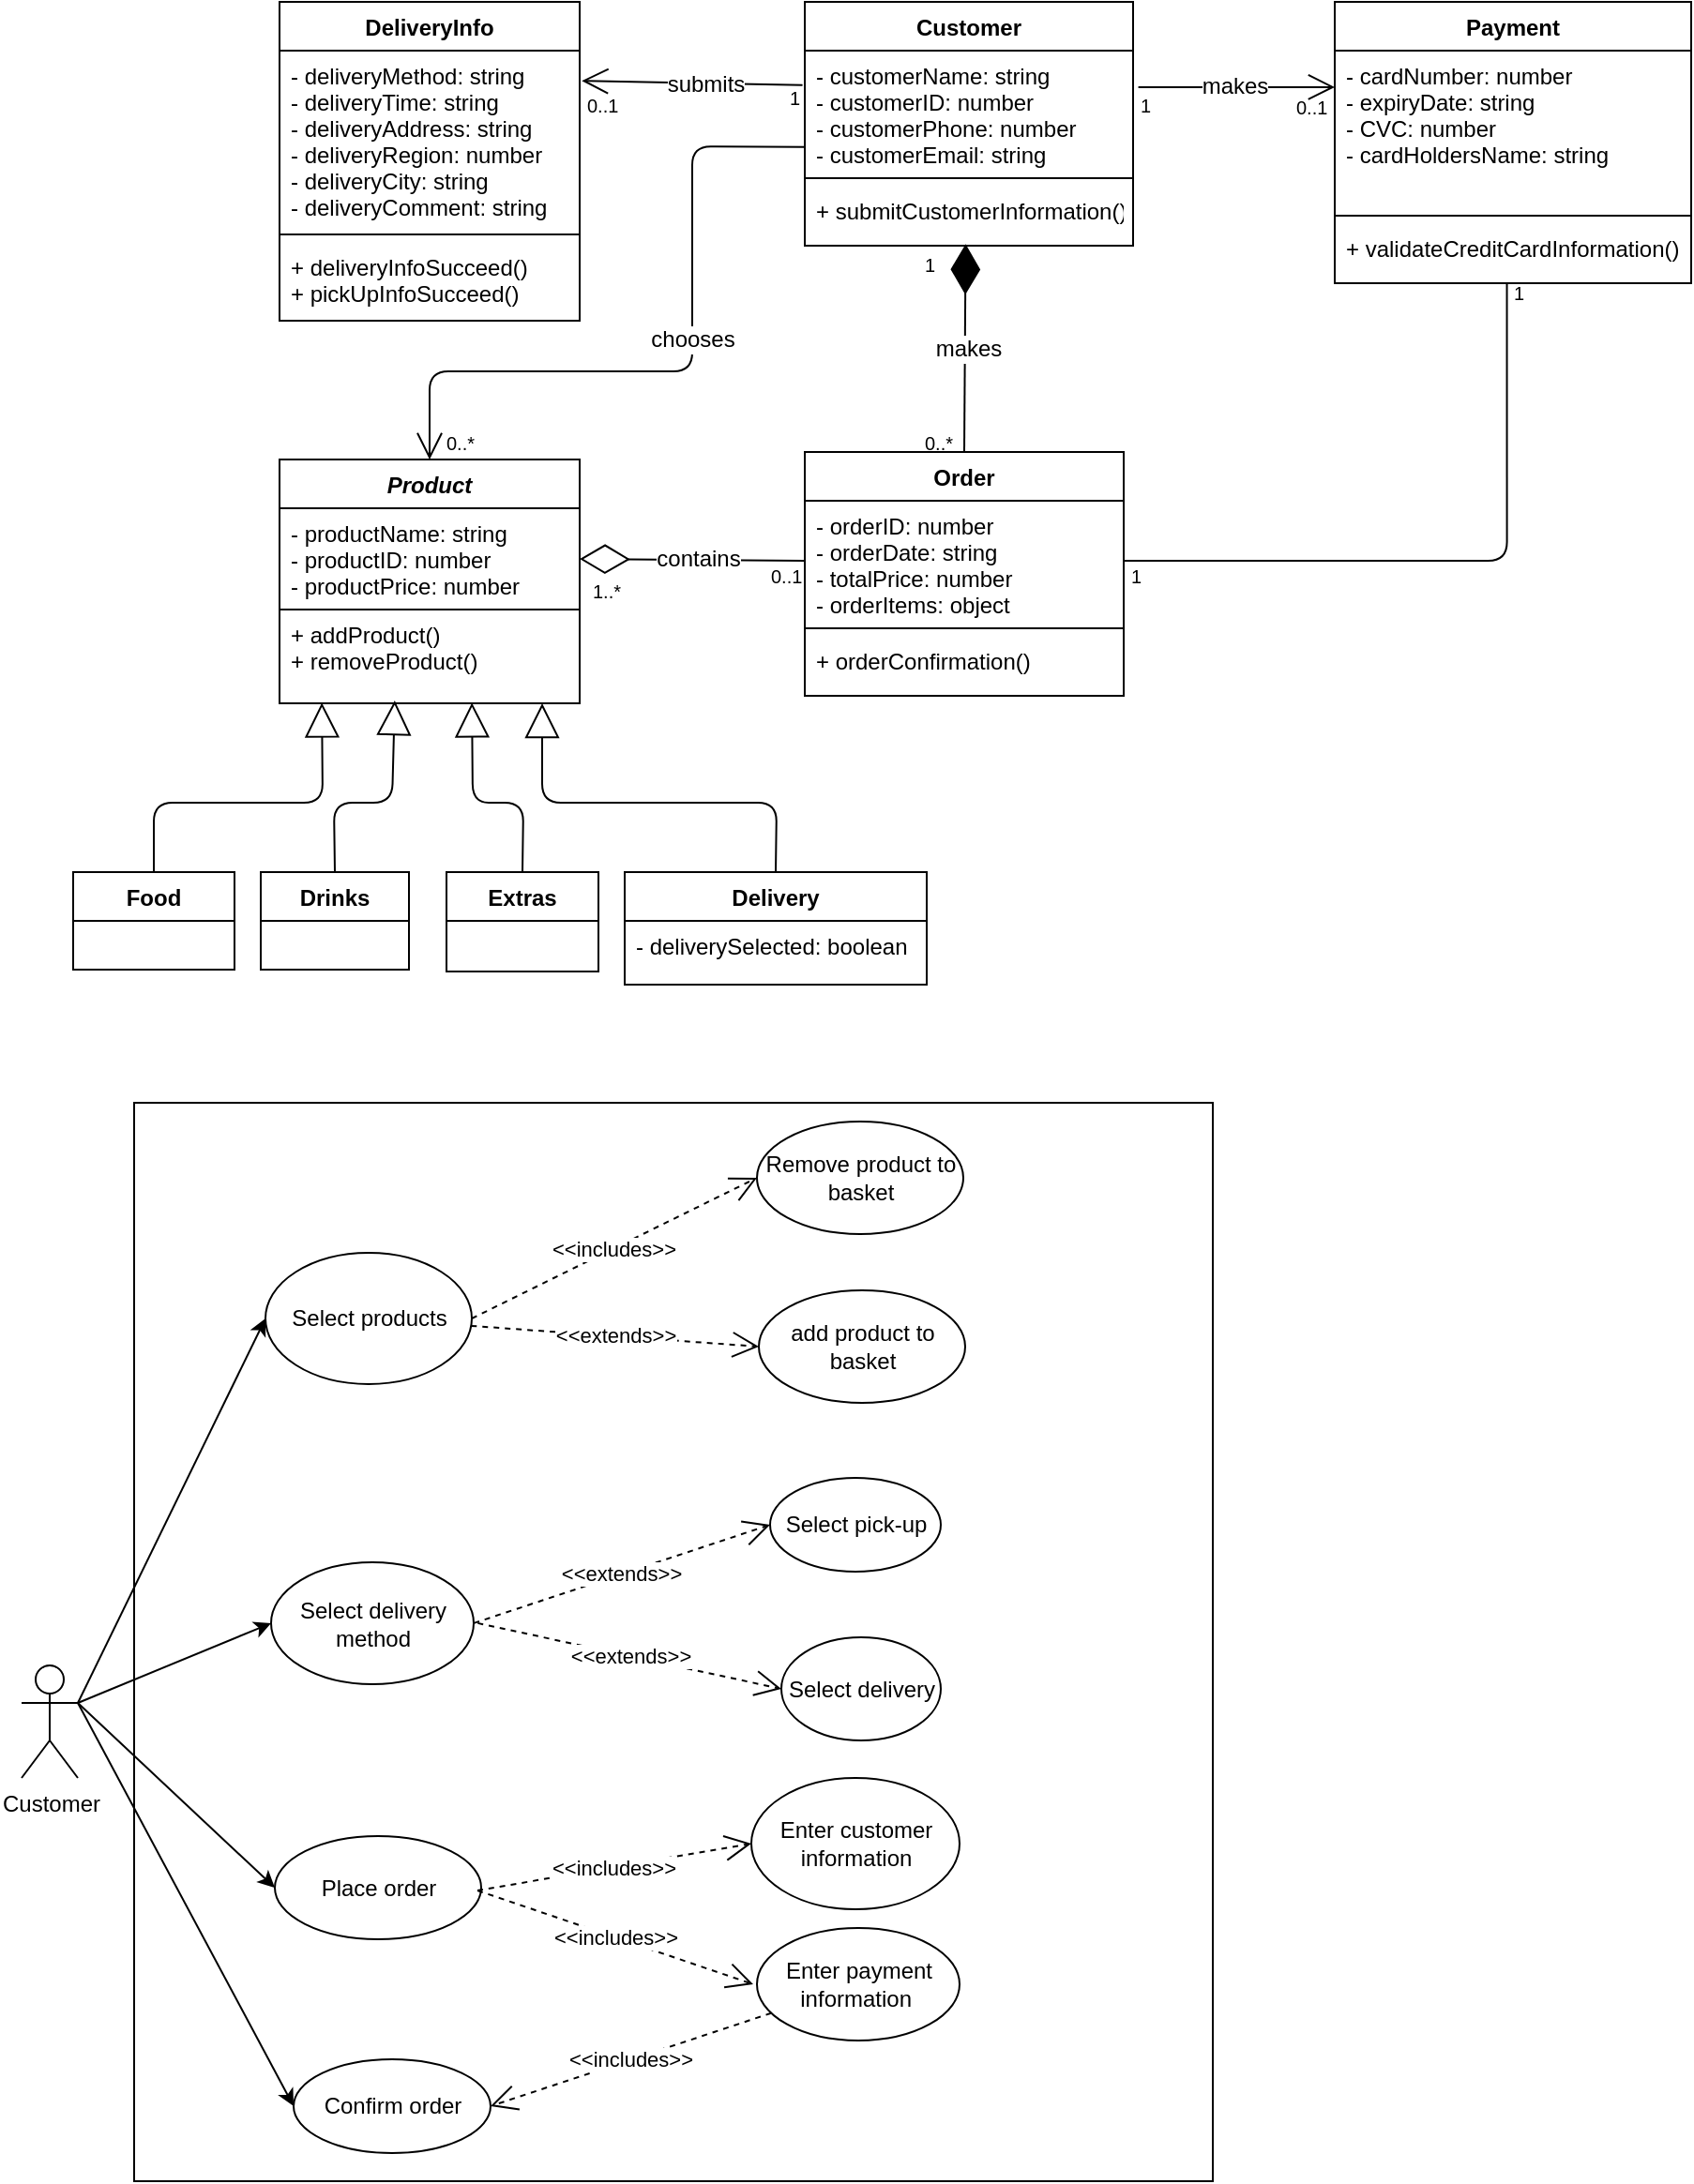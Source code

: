 <mxfile version="12.3.3" type="github" pages="1">
  <diagram id="oubRnEXqWQR2wV0JlbcT" name="Page-1">
    <mxGraphModel dx="2968" dy="962" grid="1" gridSize="10" guides="1" tooltips="1" connect="1" arrows="1" fold="1" page="1" pageScale="1" pageWidth="1169" pageHeight="827" math="0" shadow="0">
      <root>
        <mxCell id="0"/>
        <mxCell id="1" parent="0"/>
        <mxCell id="WKTzoyoX9BQ7uApisoEN-5" value="Product" style="swimlane;fontStyle=3;align=center;verticalAlign=top;childLayout=stackLayout;horizontal=1;startSize=26;horizontalStack=0;resizeParent=1;resizeParentMax=0;resizeLast=0;collapsible=1;marginBottom=0;" parent="1" vertex="1">
          <mxGeometry x="80" y="257" width="160" height="130" as="geometry"/>
        </mxCell>
        <mxCell id="WKTzoyoX9BQ7uApisoEN-8" value="- productName: string &#xa;- productID: number&#xa;- productPrice: number&#xa;" style="text;strokeColor=#000000;fillColor=none;align=left;verticalAlign=top;spacingLeft=4;spacingRight=4;overflow=hidden;rotatable=0;points=[[0,0.5],[1,0.5]];portConstraint=eastwest;" parent="WKTzoyoX9BQ7uApisoEN-5" vertex="1">
          <mxGeometry y="26" width="160" height="54" as="geometry"/>
        </mxCell>
        <mxCell id="WKTzoyoX9BQ7uApisoEN-6" value="+ addProduct()&#xa;+ removeProduct()" style="text;strokeColor=none;fillColor=none;align=left;verticalAlign=top;spacingLeft=4;spacingRight=4;overflow=hidden;rotatable=0;points=[[0,0.5],[1,0.5]];portConstraint=eastwest;" parent="WKTzoyoX9BQ7uApisoEN-5" vertex="1">
          <mxGeometry y="80" width="160" height="50" as="geometry"/>
        </mxCell>
        <mxCell id="WKTzoyoX9BQ7uApisoEN-42" value="Payment" style="swimlane;fontStyle=1;align=center;verticalAlign=top;childLayout=stackLayout;horizontal=1;startSize=26;horizontalStack=0;resizeParent=1;resizeParentMax=0;resizeLast=0;collapsible=1;marginBottom=0;strokeColor=#000000;" parent="1" vertex="1">
          <mxGeometry x="642.5" y="13" width="190" height="150" as="geometry"/>
        </mxCell>
        <mxCell id="_BRZ3xjwzUAnINmf3H9k-23" value="- cardNumber: number&#xa;- expiryDate: string&#xa;- CVC: number&#xa;- cardHoldersName: string" style="text;strokeColor=none;fillColor=none;align=left;verticalAlign=top;spacingLeft=4;spacingRight=4;overflow=hidden;rotatable=0;points=[[0,0.5],[1,0.5]];portConstraint=eastwest;" parent="WKTzoyoX9BQ7uApisoEN-42" vertex="1">
          <mxGeometry y="26" width="190" height="84" as="geometry"/>
        </mxCell>
        <mxCell id="WKTzoyoX9BQ7uApisoEN-44" value="" style="line;strokeWidth=1;fillColor=none;align=left;verticalAlign=middle;spacingTop=-1;spacingLeft=3;spacingRight=3;rotatable=0;labelPosition=right;points=[];portConstraint=eastwest;" parent="WKTzoyoX9BQ7uApisoEN-42" vertex="1">
          <mxGeometry y="110" width="190" height="8" as="geometry"/>
        </mxCell>
        <mxCell id="WKTzoyoX9BQ7uApisoEN-45" value="+ validateCreditCardInformation()" style="text;strokeColor=none;fillColor=none;align=left;verticalAlign=top;spacingLeft=4;spacingRight=4;overflow=hidden;rotatable=0;points=[[0,0.5],[1,0.5]];portConstraint=eastwest;" parent="WKTzoyoX9BQ7uApisoEN-42" vertex="1">
          <mxGeometry y="118" width="190" height="32" as="geometry"/>
        </mxCell>
        <mxCell id="_W1IMvBsjATDuYvXSzq6-1" value="Drinks" style="swimlane;fontStyle=1;align=center;verticalAlign=top;childLayout=stackLayout;horizontal=1;startSize=26;horizontalStack=0;resizeParent=1;resizeParentMax=0;resizeLast=0;collapsible=1;marginBottom=0;" parent="1" vertex="1">
          <mxGeometry x="70" y="477" width="79" height="52" as="geometry"/>
        </mxCell>
        <mxCell id="_W1IMvBsjATDuYvXSzq6-14" value="Extras" style="swimlane;fontStyle=1;align=center;verticalAlign=top;childLayout=stackLayout;horizontal=1;startSize=26;horizontalStack=0;resizeParent=1;resizeParentMax=0;resizeLast=0;collapsible=1;marginBottom=0;" parent="1" vertex="1">
          <mxGeometry x="169" y="477" width="81" height="53" as="geometry"/>
        </mxCell>
        <mxCell id="_W1IMvBsjATDuYvXSzq6-18" value="Delivery" style="swimlane;fontStyle=1;align=center;verticalAlign=top;childLayout=stackLayout;horizontal=1;startSize=26;horizontalStack=0;resizeParent=1;resizeParentMax=0;resizeLast=0;collapsible=1;marginBottom=0;" parent="1" vertex="1">
          <mxGeometry x="264" y="477" width="161" height="60" as="geometry"/>
        </mxCell>
        <mxCell id="_W1IMvBsjATDuYvXSzq6-19" value="- deliverySelected: boolean" style="text;strokeColor=none;fillColor=none;align=left;verticalAlign=top;spacingLeft=4;spacingRight=4;overflow=hidden;rotatable=0;points=[[0,0.5],[1,0.5]];portConstraint=eastwest;" parent="_W1IMvBsjATDuYvXSzq6-18" vertex="1">
          <mxGeometry y="26" width="161" height="34" as="geometry"/>
        </mxCell>
        <mxCell id="_W1IMvBsjATDuYvXSzq6-79" value="Food" style="swimlane;fontStyle=1;childLayout=stackLayout;horizontal=1;startSize=26;fillColor=none;horizontalStack=0;resizeParent=1;resizeParentMax=0;resizeLast=0;collapsible=1;marginBottom=0;" parent="1" vertex="1">
          <mxGeometry x="-30" y="477" width="86" height="52" as="geometry"/>
        </mxCell>
        <mxCell id="QPRbfnBizexgPWACVOTy-3" value="Order" style="swimlane;fontStyle=1;align=center;verticalAlign=top;childLayout=stackLayout;horizontal=1;startSize=26;horizontalStack=0;resizeParent=1;resizeParentMax=0;resizeLast=0;collapsible=1;marginBottom=0;strokeColor=#000000;" parent="1" vertex="1">
          <mxGeometry x="360" y="253" width="170" height="130" as="geometry"/>
        </mxCell>
        <mxCell id="QPRbfnBizexgPWACVOTy-4" value="- orderID: number&#xa;- orderDate: string&#xa;- totalPrice: number&#xa;- orderItems: object&#xa;" style="text;strokeColor=none;fillColor=none;align=left;verticalAlign=top;spacingLeft=4;spacingRight=4;overflow=hidden;rotatable=0;points=[[0,0.5],[1,0.5]];portConstraint=eastwest;" parent="QPRbfnBizexgPWACVOTy-3" vertex="1">
          <mxGeometry y="26" width="170" height="64" as="geometry"/>
        </mxCell>
        <mxCell id="QPRbfnBizexgPWACVOTy-5" value="" style="line;strokeWidth=1;fillColor=none;align=left;verticalAlign=middle;spacingTop=-1;spacingLeft=3;spacingRight=3;rotatable=0;labelPosition=right;points=[];portConstraint=eastwest;" parent="QPRbfnBizexgPWACVOTy-3" vertex="1">
          <mxGeometry y="90" width="170" height="8" as="geometry"/>
        </mxCell>
        <mxCell id="xmECwiJ6nLNRNmJV3aC9-6" value="+ orderConfirmation()" style="text;strokeColor=none;fillColor=none;align=left;verticalAlign=top;spacingLeft=4;spacingRight=4;overflow=hidden;rotatable=0;points=[[0,0.5],[1,0.5]];portConstraint=eastwest;" parent="QPRbfnBizexgPWACVOTy-3" vertex="1">
          <mxGeometry y="98" width="170" height="32" as="geometry"/>
        </mxCell>
        <mxCell id="BTT1Wvnna2sYC3ly7T8T-26" value="" style="endArrow=block;endSize=16;endFill=0;html=1;exitX=0.5;exitY=0;exitDx=0;exitDy=0;entryX=0.141;entryY=0.994;entryDx=0;entryDy=0;entryPerimeter=0;" parent="1" source="_W1IMvBsjATDuYvXSzq6-79" target="WKTzoyoX9BQ7uApisoEN-6" edge="1">
          <mxGeometry width="160" relative="1" as="geometry">
            <mxPoint x="-156" y="431.5" as="sourcePoint"/>
            <mxPoint x="4" y="431.5" as="targetPoint"/>
            <Array as="points">
              <mxPoint x="13" y="440"/>
              <mxPoint x="103" y="440"/>
            </Array>
          </mxGeometry>
        </mxCell>
        <mxCell id="BTT1Wvnna2sYC3ly7T8T-28" value="" style="endArrow=block;endSize=16;endFill=0;html=1;entryX=0.384;entryY=0.971;entryDx=0;entryDy=0;entryPerimeter=0;exitX=0.5;exitY=0;exitDx=0;exitDy=0;" parent="1" source="_W1IMvBsjATDuYvXSzq6-1" target="WKTzoyoX9BQ7uApisoEN-6" edge="1">
          <mxGeometry width="160" relative="1" as="geometry">
            <mxPoint x="79" y="528.5" as="sourcePoint"/>
            <mxPoint x="249" y="528.5" as="targetPoint"/>
            <Array as="points">
              <mxPoint x="109" y="440"/>
              <mxPoint x="140" y="440"/>
            </Array>
          </mxGeometry>
        </mxCell>
        <mxCell id="BTT1Wvnna2sYC3ly7T8T-29" style="edgeStyle=none;rounded=0;orthogonalLoop=1;jettySize=auto;html=1;entryX=0.5;entryY=0;entryDx=0;entryDy=0;" parent="1" source="_W1IMvBsjATDuYvXSzq6-1" target="_W1IMvBsjATDuYvXSzq6-1" edge="1">
          <mxGeometry relative="1" as="geometry"/>
        </mxCell>
        <mxCell id="BTT1Wvnna2sYC3ly7T8T-31" value="" style="endArrow=block;endSize=16;endFill=0;html=1;exitX=0.5;exitY=0;exitDx=0;exitDy=0;" parent="1" source="_W1IMvBsjATDuYvXSzq6-18" edge="1">
          <mxGeometry width="160" relative="1" as="geometry">
            <mxPoint x="349" y="441.5" as="sourcePoint"/>
            <mxPoint x="220" y="387" as="targetPoint"/>
            <Array as="points">
              <mxPoint x="345" y="440"/>
              <mxPoint x="220" y="440"/>
            </Array>
          </mxGeometry>
        </mxCell>
        <mxCell id="BTT1Wvnna2sYC3ly7T8T-35" value="&lt;font style=&quot;font-size: 10px&quot;&gt;1&lt;/font&gt;" style="text;html=1;resizable=0;points=[];autosize=1;align=left;verticalAlign=top;spacingTop=-4;" parent="1" vertex="1">
          <mxGeometry x="537" y="58" width="20" height="10" as="geometry"/>
        </mxCell>
        <mxCell id="BTT1Wvnna2sYC3ly7T8T-37" value="" style="endArrow=none;html=1;edgeStyle=orthogonalEdgeStyle;exitX=0.483;exitY=1;exitDx=0;exitDy=0;exitPerimeter=0;entryX=1;entryY=0.5;entryDx=0;entryDy=0;" parent="1" source="WKTzoyoX9BQ7uApisoEN-45" target="QPRbfnBizexgPWACVOTy-4" edge="1">
          <mxGeometry relative="1" as="geometry">
            <mxPoint x="883" y="230" as="sourcePoint"/>
            <mxPoint x="570" y="290" as="targetPoint"/>
          </mxGeometry>
        </mxCell>
        <mxCell id="BTT1Wvnna2sYC3ly7T8T-38" value="&lt;br&gt;" style="resizable=0;html=1;align=left;verticalAlign=bottom;labelBackgroundColor=#ffffff;fontSize=10;" parent="BTT1Wvnna2sYC3ly7T8T-37" connectable="0" vertex="1">
          <mxGeometry x="-1" relative="1" as="geometry"/>
        </mxCell>
        <mxCell id="BTT1Wvnna2sYC3ly7T8T-39" value="" style="resizable=0;html=1;align=right;verticalAlign=bottom;labelBackgroundColor=#ffffff;fontSize=10;" parent="BTT1Wvnna2sYC3ly7T8T-37" connectable="0" vertex="1">
          <mxGeometry x="1" relative="1" as="geometry"/>
        </mxCell>
        <mxCell id="BTT1Wvnna2sYC3ly7T8T-40" value="&lt;font style=&quot;font-size: 10px&quot;&gt;1&lt;/font&gt;" style="text;html=1;resizable=0;points=[];autosize=1;align=left;verticalAlign=top;spacingTop=-4;" parent="1" vertex="1">
          <mxGeometry x="735.5" y="158" width="20" height="10" as="geometry"/>
        </mxCell>
        <mxCell id="BTT1Wvnna2sYC3ly7T8T-48" value="" style="endArrow=diamondThin;endFill=1;endSize=24;html=1;exitX=0.5;exitY=0;exitDx=0;exitDy=0;entryX=0.49;entryY=0.974;entryDx=0;entryDy=0;entryPerimeter=0;" parent="1" source="QPRbfnBizexgPWACVOTy-3" target="84nDKl_AJqCo-xtaJHAv-20" edge="1">
          <mxGeometry width="160" relative="1" as="geometry">
            <mxPoint x="871" y="355" as="sourcePoint"/>
            <mxPoint x="445" y="150" as="targetPoint"/>
          </mxGeometry>
        </mxCell>
        <mxCell id="_BRZ3xjwzUAnINmf3H9k-16" value="makes" style="text;html=1;resizable=0;points=[];align=center;verticalAlign=middle;labelBackgroundColor=#ffffff;" parent="BTT1Wvnna2sYC3ly7T8T-48" vertex="1" connectable="0">
          <mxGeometry x="0.854" y="2" relative="1" as="geometry">
            <mxPoint x="3" y="47.5" as="offset"/>
          </mxGeometry>
        </mxCell>
        <mxCell id="84nDKl_AJqCo-xtaJHAv-17" value="Customer" style="swimlane;fontStyle=1;align=center;verticalAlign=top;childLayout=stackLayout;horizontal=1;startSize=26;horizontalStack=0;resizeParent=1;resizeParentMax=0;resizeLast=0;collapsible=1;marginBottom=0;" parent="1" vertex="1">
          <mxGeometry x="360" y="13" width="175" height="130" as="geometry"/>
        </mxCell>
        <mxCell id="84nDKl_AJqCo-xtaJHAv-18" value="- customerName: string&#xa;- customerID: number&#xa;- customerPhone: number&#xa;- customerEmail: string" style="text;strokeColor=none;fillColor=none;align=left;verticalAlign=top;spacingLeft=4;spacingRight=4;overflow=hidden;rotatable=0;points=[[0,0.5],[1,0.5]];portConstraint=eastwest;" parent="84nDKl_AJqCo-xtaJHAv-17" vertex="1">
          <mxGeometry y="26" width="175" height="64" as="geometry"/>
        </mxCell>
        <mxCell id="84nDKl_AJqCo-xtaJHAv-19" value="" style="line;strokeWidth=1;fillColor=none;align=left;verticalAlign=middle;spacingTop=-1;spacingLeft=3;spacingRight=3;rotatable=0;labelPosition=right;points=[];portConstraint=eastwest;" parent="84nDKl_AJqCo-xtaJHAv-17" vertex="1">
          <mxGeometry y="90" width="175" height="8" as="geometry"/>
        </mxCell>
        <mxCell id="84nDKl_AJqCo-xtaJHAv-20" value="+ submitCustomerInformation()&#xa;" style="text;strokeColor=none;fillColor=none;align=left;verticalAlign=top;spacingLeft=4;spacingRight=4;overflow=hidden;rotatable=0;points=[[0,0.5],[1,0.5]];portConstraint=eastwest;" parent="84nDKl_AJqCo-xtaJHAv-17" vertex="1">
          <mxGeometry y="98" width="175" height="32" as="geometry"/>
        </mxCell>
        <mxCell id="_BRZ3xjwzUAnINmf3H9k-15" value="&lt;font style=&quot;font-size: 10px&quot;&gt;1&lt;/font&gt;" style="text;html=1;resizable=0;points=[];autosize=1;align=left;verticalAlign=top;spacingTop=-4;" parent="1" vertex="1">
          <mxGeometry x="532" y="309" width="20" height="10" as="geometry"/>
        </mxCell>
        <mxCell id="_BRZ3xjwzUAnINmf3H9k-17" value="&lt;font style=&quot;font-size: 10px&quot;&gt;1&lt;/font&gt;" style="text;html=1;resizable=0;points=[];autosize=1;align=left;verticalAlign=top;spacingTop=-4;" parent="1" vertex="1">
          <mxGeometry x="421.5" y="143" width="20" height="10" as="geometry"/>
        </mxCell>
        <mxCell id="_BRZ3xjwzUAnINmf3H9k-18" value="&lt;font style=&quot;font-size: 10px&quot;&gt;0..*&lt;/font&gt;" style="text;html=1;resizable=0;points=[];autosize=1;align=left;verticalAlign=top;spacingTop=-4;" parent="1" vertex="1">
          <mxGeometry x="421.5" y="238" width="30" height="10" as="geometry"/>
        </mxCell>
        <mxCell id="_BRZ3xjwzUAnINmf3H9k-22" value="" style="endArrow=open;endFill=1;endSize=12;html=1;exitX=1.016;exitY=0.304;exitDx=0;exitDy=0;exitPerimeter=0;entryX=0;entryY=0.232;entryDx=0;entryDy=0;entryPerimeter=0;" parent="1" edge="1" target="_BRZ3xjwzUAnINmf3H9k-23" source="84nDKl_AJqCo-xtaJHAv-18">
          <mxGeometry width="160" relative="1" as="geometry">
            <mxPoint x="535" y="79" as="sourcePoint"/>
            <mxPoint x="760" y="79" as="targetPoint"/>
          </mxGeometry>
        </mxCell>
        <mxCell id="_BRZ3xjwzUAnINmf3H9k-24" value="makes" style="text;html=1;resizable=0;points=[];align=center;verticalAlign=middle;labelBackgroundColor=#ffffff;" parent="_BRZ3xjwzUAnINmf3H9k-22" vertex="1" connectable="0">
          <mxGeometry x="-0.281" relative="1" as="geometry">
            <mxPoint x="13.5" y="-0.5" as="offset"/>
          </mxGeometry>
        </mxCell>
        <mxCell id="_BRZ3xjwzUAnINmf3H9k-29" value="" style="endArrow=open;endFill=1;endSize=12;html=1;exitX=-0.001;exitY=0.803;exitDx=0;exitDy=0;entryX=0.5;entryY=0;entryDx=0;entryDy=0;exitPerimeter=0;" parent="1" source="84nDKl_AJqCo-xtaJHAv-18" edge="1" target="WKTzoyoX9BQ7uApisoEN-5">
          <mxGeometry width="160" relative="1" as="geometry">
            <mxPoint x="320" y="190" as="sourcePoint"/>
            <mxPoint x="399" y="420" as="targetPoint"/>
            <Array as="points">
              <mxPoint x="300" y="90"/>
              <mxPoint x="300" y="210"/>
              <mxPoint x="160" y="210"/>
            </Array>
          </mxGeometry>
        </mxCell>
        <mxCell id="_BRZ3xjwzUAnINmf3H9k-30" value="chooses" style="text;html=1;resizable=0;points=[];align=center;verticalAlign=middle;labelBackgroundColor=#ffffff;" parent="_BRZ3xjwzUAnINmf3H9k-29" vertex="1" connectable="0">
          <mxGeometry x="-0.113" relative="1" as="geometry">
            <mxPoint as="offset"/>
          </mxGeometry>
        </mxCell>
        <mxCell id="XPa0HdiUuFkNIh8T03iA-6" value="" style="whiteSpace=wrap;html=1;aspect=fixed;" parent="1" vertex="1">
          <mxGeometry x="2.5" y="600" width="575" height="575" as="geometry"/>
        </mxCell>
        <mxCell id="XPa0HdiUuFkNIh8T03iA-33" style="edgeStyle=none;rounded=0;orthogonalLoop=1;jettySize=auto;html=1;entryX=0;entryY=0.5;entryDx=0;entryDy=0;" parent="1" target="XPa0HdiUuFkNIh8T03iA-8" edge="1">
          <mxGeometry relative="1" as="geometry">
            <mxPoint x="-27.5" y="920" as="sourcePoint"/>
          </mxGeometry>
        </mxCell>
        <mxCell id="XPa0HdiUuFkNIh8T03iA-34" style="edgeStyle=none;rounded=0;orthogonalLoop=1;jettySize=auto;html=1;exitX=1;exitY=0.333;exitDx=0;exitDy=0;exitPerimeter=0;entryX=0;entryY=0.5;entryDx=0;entryDy=0;" parent="1" source="XPa0HdiUuFkNIh8T03iA-7" target="XPa0HdiUuFkNIh8T03iA-12" edge="1">
          <mxGeometry relative="1" as="geometry"/>
        </mxCell>
        <mxCell id="XPa0HdiUuFkNIh8T03iA-35" style="edgeStyle=none;rounded=0;orthogonalLoop=1;jettySize=auto;html=1;exitX=1;exitY=0.333;exitDx=0;exitDy=0;exitPerimeter=0;entryX=0;entryY=0.5;entryDx=0;entryDy=0;" parent="1" source="XPa0HdiUuFkNIh8T03iA-7" target="XPa0HdiUuFkNIh8T03iA-11" edge="1">
          <mxGeometry relative="1" as="geometry"/>
        </mxCell>
        <mxCell id="XPa0HdiUuFkNIh8T03iA-36" style="edgeStyle=none;rounded=0;orthogonalLoop=1;jettySize=auto;html=1;exitX=1;exitY=0.333;exitDx=0;exitDy=0;exitPerimeter=0;entryX=0;entryY=0.5;entryDx=0;entryDy=0;" parent="1" source="XPa0HdiUuFkNIh8T03iA-7" target="XPa0HdiUuFkNIh8T03iA-18" edge="1">
          <mxGeometry relative="1" as="geometry"/>
        </mxCell>
        <mxCell id="XPa0HdiUuFkNIh8T03iA-7" value="Customer" style="shape=umlActor;verticalLabelPosition=bottom;labelBackgroundColor=#ffffff;verticalAlign=top;html=1;outlineConnect=0;" parent="1" vertex="1">
          <mxGeometry x="-57.5" y="900" width="30" height="60" as="geometry"/>
        </mxCell>
        <mxCell id="XPa0HdiUuFkNIh8T03iA-8" value="Select products" style="ellipse;whiteSpace=wrap;html=1;" parent="1" vertex="1">
          <mxGeometry x="72.5" y="680" width="110" height="70" as="geometry"/>
        </mxCell>
        <mxCell id="XPa0HdiUuFkNIh8T03iA-9" value="Select pick-up" style="ellipse;whiteSpace=wrap;html=1;" parent="1" vertex="1">
          <mxGeometry x="341.5" y="800" width="91" height="50" as="geometry"/>
        </mxCell>
        <mxCell id="XPa0HdiUuFkNIh8T03iA-10" value="Select delivery" style="ellipse;whiteSpace=wrap;html=1;" parent="1" vertex="1">
          <mxGeometry x="347.5" y="885" width="85" height="55" as="geometry"/>
        </mxCell>
        <mxCell id="XPa0HdiUuFkNIh8T03iA-11" value="Place order" style="ellipse;whiteSpace=wrap;html=1;" parent="1" vertex="1">
          <mxGeometry x="77.5" y="991" width="110" height="55" as="geometry"/>
        </mxCell>
        <mxCell id="XPa0HdiUuFkNIh8T03iA-12" value="Select delivery method" style="ellipse;whiteSpace=wrap;html=1;" parent="1" vertex="1">
          <mxGeometry x="75.5" y="845" width="108" height="65" as="geometry"/>
        </mxCell>
        <mxCell id="XPa0HdiUuFkNIh8T03iA-13" value="add product to basket" style="ellipse;whiteSpace=wrap;html=1;" parent="1" vertex="1">
          <mxGeometry x="335.5" y="700" width="110" height="60" as="geometry"/>
        </mxCell>
        <mxCell id="XPa0HdiUuFkNIh8T03iA-18" value="Confirm order" style="ellipse;whiteSpace=wrap;html=1;" parent="1" vertex="1">
          <mxGeometry x="87.5" y="1110" width="105" height="50" as="geometry"/>
        </mxCell>
        <mxCell id="XPa0HdiUuFkNIh8T03iA-19" value="Enter payment information&amp;nbsp;" style="ellipse;whiteSpace=wrap;html=1;" parent="1" vertex="1">
          <mxGeometry x="334.5" y="1040" width="108" height="60" as="geometry"/>
        </mxCell>
        <mxCell id="XPa0HdiUuFkNIh8T03iA-20" value="&amp;lt;&amp;lt;extends&amp;gt;&amp;gt;" style="endArrow=open;endSize=12;dashed=1;html=1;entryX=0;entryY=0.5;entryDx=0;entryDy=0;" parent="1" source="XPa0HdiUuFkNIh8T03iA-8" target="XPa0HdiUuFkNIh8T03iA-13" edge="1">
          <mxGeometry width="160" relative="1" as="geometry">
            <mxPoint x="197.5" y="720" as="sourcePoint"/>
            <mxPoint x="357.5" y="720" as="targetPoint"/>
          </mxGeometry>
        </mxCell>
        <mxCell id="XPa0HdiUuFkNIh8T03iA-21" value="Enter customer information" style="ellipse;whiteSpace=wrap;html=1;" parent="1" vertex="1">
          <mxGeometry x="331.5" y="960" width="111" height="70" as="geometry"/>
        </mxCell>
        <mxCell id="XPa0HdiUuFkNIh8T03iA-22" value="Remove product to basket" style="ellipse;whiteSpace=wrap;html=1;" parent="1" vertex="1">
          <mxGeometry x="334.5" y="610" width="110" height="60" as="geometry"/>
        </mxCell>
        <mxCell id="XPa0HdiUuFkNIh8T03iA-23" value="&amp;lt;&amp;lt;includes&amp;gt;&amp;gt;" style="endArrow=open;endSize=12;dashed=1;html=1;entryX=0;entryY=0.5;entryDx=0;entryDy=0;exitX=1;exitY=0.5;exitDx=0;exitDy=0;" parent="1" source="XPa0HdiUuFkNIh8T03iA-8" target="XPa0HdiUuFkNIh8T03iA-22" edge="1">
          <mxGeometry width="160" relative="1" as="geometry">
            <mxPoint x="174.781" y="809.975" as="sourcePoint"/>
            <mxPoint x="350.5" y="836.5" as="targetPoint"/>
          </mxGeometry>
        </mxCell>
        <mxCell id="XPa0HdiUuFkNIh8T03iA-29" value="&amp;lt;&amp;lt;extends&amp;gt;&amp;gt;" style="endArrow=open;endSize=12;dashed=1;html=1;entryX=0;entryY=0.5;entryDx=0;entryDy=0;" parent="1" target="XPa0HdiUuFkNIh8T03iA-9" edge="1">
          <mxGeometry width="160" relative="1" as="geometry">
            <mxPoint x="183.65" y="877.441" as="sourcePoint"/>
            <mxPoint x="337" y="888.5" as="targetPoint"/>
          </mxGeometry>
        </mxCell>
        <mxCell id="XPa0HdiUuFkNIh8T03iA-30" value="&amp;lt;&amp;lt;extends&amp;gt;&amp;gt;" style="endArrow=open;endSize=12;dashed=1;html=1;entryX=0;entryY=0.5;entryDx=0;entryDy=0;" parent="1" target="XPa0HdiUuFkNIh8T03iA-10" edge="1">
          <mxGeometry width="160" relative="1" as="geometry">
            <mxPoint x="185.65" y="877.441" as="sourcePoint"/>
            <mxPoint x="339" y="888.5" as="targetPoint"/>
          </mxGeometry>
        </mxCell>
        <mxCell id="XPa0HdiUuFkNIh8T03iA-31" value="&amp;lt;&amp;lt;includes&amp;gt;&amp;gt;" style="endArrow=open;endSize=12;dashed=1;html=1;entryX=0;entryY=0.5;entryDx=0;entryDy=0;" parent="1" target="XPa0HdiUuFkNIh8T03iA-21" edge="1">
          <mxGeometry width="160" relative="1" as="geometry">
            <mxPoint x="185.5" y="1020" as="sourcePoint"/>
            <mxPoint x="347.5" y="1055" as="targetPoint"/>
          </mxGeometry>
        </mxCell>
        <mxCell id="XPa0HdiUuFkNIh8T03iA-32" value="&amp;lt;&amp;lt;includes&amp;gt;&amp;gt;" style="endArrow=open;endSize=12;dashed=1;html=1;" parent="1" edge="1">
          <mxGeometry width="160" relative="1" as="geometry">
            <mxPoint x="185.5" y="1020" as="sourcePoint"/>
            <mxPoint x="332.5" y="1070" as="targetPoint"/>
          </mxGeometry>
        </mxCell>
        <mxCell id="XPa0HdiUuFkNIh8T03iA-37" value="&amp;lt;&amp;lt;includes&amp;gt;&amp;gt;" style="endArrow=open;endSize=12;dashed=1;html=1;entryX=1;entryY=0.5;entryDx=0;entryDy=0;" parent="1" source="XPa0HdiUuFkNIh8T03iA-19" target="XPa0HdiUuFkNIh8T03iA-18" edge="1">
          <mxGeometry width="160" relative="1" as="geometry">
            <mxPoint x="195.5" y="1030" as="sourcePoint"/>
            <mxPoint x="332.5" y="1070" as="targetPoint"/>
          </mxGeometry>
        </mxCell>
        <mxCell id="xmECwiJ6nLNRNmJV3aC9-1" value="DeliveryInfo" style="swimlane;fontStyle=1;align=center;verticalAlign=top;childLayout=stackLayout;horizontal=1;startSize=26;horizontalStack=0;resizeParent=1;resizeParentMax=0;resizeLast=0;collapsible=1;marginBottom=0;" parent="1" vertex="1">
          <mxGeometry x="80" y="13" width="160" height="170" as="geometry"/>
        </mxCell>
        <mxCell id="xmECwiJ6nLNRNmJV3aC9-3" value="- deliveryMethod: string&#xa;- deliveryTime: string&#xa;- deliveryAddress: string&#xa;- deliveryRegion: number&#xa;- deliveryCity: string&#xa;- deliveryComment: string" style="text;strokeColor=none;fillColor=none;align=left;verticalAlign=top;spacingLeft=4;spacingRight=4;overflow=hidden;rotatable=0;points=[[0,0.5],[1,0.5]];portConstraint=eastwest;" parent="xmECwiJ6nLNRNmJV3aC9-1" vertex="1">
          <mxGeometry y="26" width="160" height="94" as="geometry"/>
        </mxCell>
        <mxCell id="xmECwiJ6nLNRNmJV3aC9-4" value="" style="line;strokeWidth=1;fillColor=none;align=left;verticalAlign=middle;spacingTop=-1;spacingLeft=3;spacingRight=3;rotatable=0;labelPosition=right;points=[];portConstraint=eastwest;" parent="xmECwiJ6nLNRNmJV3aC9-1" vertex="1">
          <mxGeometry y="120" width="160" height="8" as="geometry"/>
        </mxCell>
        <mxCell id="xmECwiJ6nLNRNmJV3aC9-5" value="+ deliveryInfoSucceed()&#xa;+ pickUpInfoSucceed()" style="text;strokeColor=none;fillColor=none;align=left;verticalAlign=top;spacingLeft=4;spacingRight=4;overflow=hidden;rotatable=0;points=[[0,0.5],[1,0.5]];portConstraint=eastwest;" parent="xmECwiJ6nLNRNmJV3aC9-1" vertex="1">
          <mxGeometry y="128" width="160" height="42" as="geometry"/>
        </mxCell>
        <mxCell id="BTT1Wvnna2sYC3ly7T8T-30" value="" style="endArrow=block;endSize=16;endFill=0;html=1;exitX=0.5;exitY=0;exitDx=0;exitDy=0;entryX=0.641;entryY=0.994;entryDx=0;entryDy=0;entryPerimeter=0;" parent="1" target="WKTzoyoX9BQ7uApisoEN-6" edge="1" source="_W1IMvBsjATDuYvXSzq6-14">
          <mxGeometry width="160" relative="1" as="geometry">
            <mxPoint x="184.5" y="522" as="sourcePoint"/>
            <mxPoint x="215" y="427" as="targetPoint"/>
            <Array as="points">
              <mxPoint x="210" y="440"/>
              <mxPoint x="183" y="440"/>
            </Array>
          </mxGeometry>
        </mxCell>
        <mxCell id="KmgZ_dzrvoYxWomTko4t-7" value="" style="endArrow=open;endFill=1;endSize=12;html=1;exitX=-0.007;exitY=0.288;exitDx=0;exitDy=0;exitPerimeter=0;entryX=1.007;entryY=0.171;entryDx=0;entryDy=0;entryPerimeter=0;" edge="1" parent="1" source="84nDKl_AJqCo-xtaJHAv-18" target="xmECwiJ6nLNRNmJV3aC9-3">
          <mxGeometry width="160" relative="1" as="geometry">
            <mxPoint x="465.075" y="179.984" as="sourcePoint"/>
            <mxPoint x="276.5" y="356.0" as="targetPoint"/>
            <Array as="points"/>
          </mxGeometry>
        </mxCell>
        <mxCell id="KmgZ_dzrvoYxWomTko4t-8" value="submits" style="text;html=1;resizable=0;points=[];align=center;verticalAlign=middle;labelBackgroundColor=#ffffff;" vertex="1" connectable="0" parent="KmgZ_dzrvoYxWomTko4t-7">
          <mxGeometry x="-0.113" relative="1" as="geometry">
            <mxPoint as="offset"/>
          </mxGeometry>
        </mxCell>
        <mxCell id="KmgZ_dzrvoYxWomTko4t-22" value="" style="endArrow=diamondThin;endFill=0;endSize=24;html=1;entryX=1;entryY=0.5;entryDx=0;entryDy=0;exitX=0;exitY=0.5;exitDx=0;exitDy=0;" edge="1" parent="1" source="QPRbfnBizexgPWACVOTy-4" target="WKTzoyoX9BQ7uApisoEN-8">
          <mxGeometry width="160" relative="1" as="geometry">
            <mxPoint x="310" y="360" as="sourcePoint"/>
            <mxPoint x="250" y="340" as="targetPoint"/>
          </mxGeometry>
        </mxCell>
        <mxCell id="KmgZ_dzrvoYxWomTko4t-23" value="contains" style="text;html=1;align=center;verticalAlign=middle;resizable=0;points=[];;labelBackgroundColor=#ffffff;" vertex="1" connectable="0" parent="KmgZ_dzrvoYxWomTko4t-22">
          <mxGeometry x="-0.042" y="-1" relative="1" as="geometry">
            <mxPoint as="offset"/>
          </mxGeometry>
        </mxCell>
        <mxCell id="KmgZ_dzrvoYxWomTko4t-24" value="&lt;font style=&quot;font-size: 10px&quot;&gt;0..1&lt;/font&gt;" style="text;html=1;resizable=0;points=[];autosize=1;align=left;verticalAlign=top;spacingTop=-4;" vertex="1" parent="1">
          <mxGeometry x="340" y="309" width="40" height="10" as="geometry"/>
        </mxCell>
        <mxCell id="KmgZ_dzrvoYxWomTko4t-25" value="&lt;font style=&quot;font-size: 10px&quot;&gt;1..*&lt;/font&gt;" style="text;html=1;resizable=0;points=[];autosize=1;align=left;verticalAlign=top;spacingTop=-4;" vertex="1" parent="1">
          <mxGeometry x="245" y="317" width="30" height="10" as="geometry"/>
        </mxCell>
        <mxCell id="KmgZ_dzrvoYxWomTko4t-28" value="&lt;font style=&quot;font-size: 10px&quot;&gt;1&lt;/font&gt;" style="text;html=1;resizable=0;points=[];autosize=1;align=left;verticalAlign=top;spacingTop=-4;" vertex="1" parent="1">
          <mxGeometry x="350" y="54" width="20" height="10" as="geometry"/>
        </mxCell>
        <mxCell id="KmgZ_dzrvoYxWomTko4t-29" value="&lt;font style=&quot;font-size: 10px&quot;&gt;0..1&lt;/font&gt;" style="text;html=1;resizable=0;points=[];autosize=1;align=left;verticalAlign=top;spacingTop=-4;" vertex="1" parent="1">
          <mxGeometry x="241.5" y="58" width="40" height="10" as="geometry"/>
        </mxCell>
        <mxCell id="KmgZ_dzrvoYxWomTko4t-30" value="&lt;font style=&quot;font-size: 10px&quot;&gt;0..1&lt;/font&gt;" style="text;html=1;resizable=0;points=[];autosize=1;align=left;verticalAlign=top;spacingTop=-4;" vertex="1" parent="1">
          <mxGeometry x="619.5" y="59" width="40" height="10" as="geometry"/>
        </mxCell>
        <mxCell id="KmgZ_dzrvoYxWomTko4t-32" value="&lt;font style=&quot;font-size: 10px&quot;&gt;0..*&lt;/font&gt;" style="text;html=1;resizable=0;points=[];autosize=1;align=left;verticalAlign=top;spacingTop=-4;" vertex="1" parent="1">
          <mxGeometry x="167" y="238" width="30" height="10" as="geometry"/>
        </mxCell>
      </root>
    </mxGraphModel>
  </diagram>
</mxfile>
